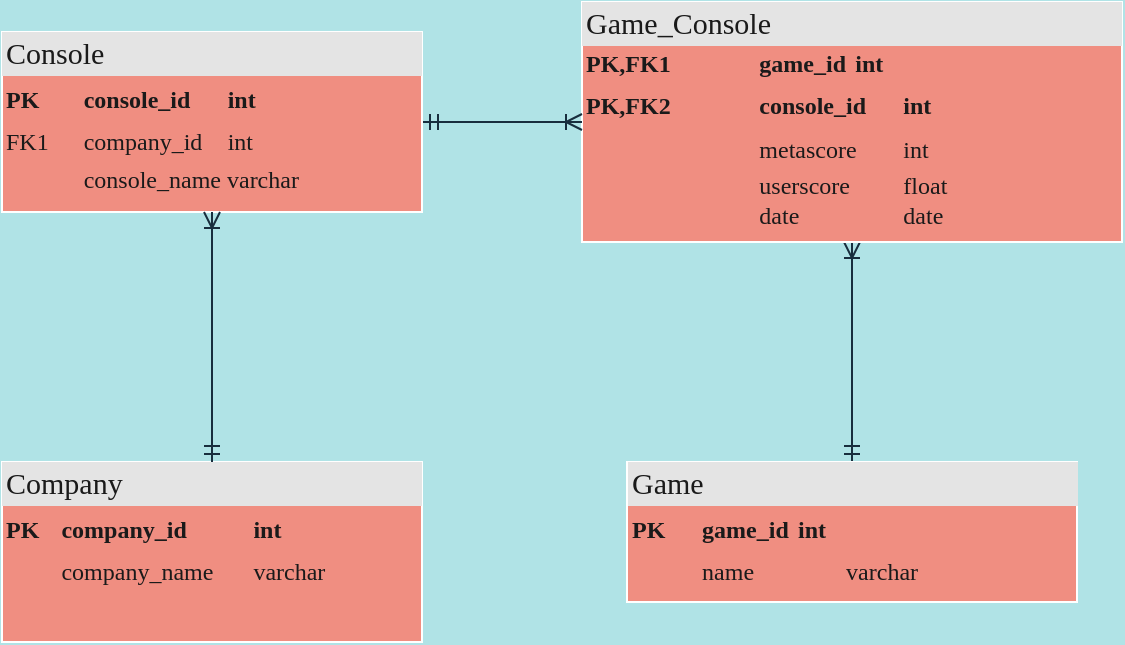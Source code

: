 <mxfile version="16.2.4" type="device"><diagram name="Page-1" id="2ca16b54-16f6-2749-3443-fa8db7711227"><mxGraphModel dx="2062" dy="1108" grid="1" gridSize="10" guides="1" tooltips="1" connect="1" arrows="1" fold="1" page="1" pageScale="1" pageWidth="1100" pageHeight="850" background="#B0E3E6" math="0" shadow="0"><root><mxCell id="0"/><mxCell id="1" parent="0"/><mxCell id="2ed32ef02a7f4228-1" value="&lt;div style=&quot;box-sizing: border-box ; width: 100% ; background: rgb(228 , 228 , 228) none repeat scroll 0% 0% ; padding: 2px ; font-size: 15px&quot;&gt;Company&lt;/div&gt;&lt;table style=&quot;width: 100% ; font-size: 1em&quot; cellspacing=&quot;0&quot; cellpadding=&quot;2&quot;&gt;&lt;tbody&gt;&lt;tr style=&quot;line-height: 1.7&quot;&gt;&lt;td&gt;&lt;b&gt;PK&lt;/b&gt;&lt;/td&gt;&lt;td&gt;&lt;b&gt;company_id&lt;span style=&quot;white-space: pre&quot;&gt;&#9;&lt;span style=&quot;white-space: pre&quot;&gt;&#9;&lt;/span&gt;&lt;/span&gt;int&lt;/b&gt;&lt;/td&gt;&lt;/tr&gt;&lt;tr&gt;&lt;td&gt;&lt;br&gt;&lt;/td&gt;&lt;td&gt;company_name&lt;span style=&quot;white-space: pre&quot;&gt;&#9;&lt;/span&gt;varchar&lt;/td&gt;&lt;/tr&gt;&lt;tr&gt;&lt;td&gt;&lt;br&gt;&lt;/td&gt;&lt;td&gt;&lt;br&gt;&lt;/td&gt;&lt;/tr&gt;&lt;/tbody&gt;&lt;/table&gt;" style="verticalAlign=top;align=left;overflow=fill;html=1;rounded=0;shadow=0;comic=0;labelBackgroundColor=none;strokeWidth=1;fontFamily=Verdana;fontSize=12;strokeColor=#FFFFFF;glass=0;sketch=0;fillColor=#F08E81;fontColor=#1A1A1A;" parent="1" vertex="1"><mxGeometry x="240" y="460" width="210" height="90" as="geometry"/></mxCell><mxCell id="2ed32ef02a7f4228-16" style="edgeStyle=orthogonalEdgeStyle;html=1;labelBackgroundColor=none;startArrow=ERmandOne;endArrow=ERoneToMany;fontFamily=Verdana;fontSize=12;align=left;strokeColor=#182E3E;fontColor=#1A1A1A;" parent="1" source="2ed32ef02a7f4228-3" target="2ed32ef02a7f4228-4" edge="1"><mxGeometry relative="1" as="geometry"/></mxCell><mxCell id="2ed32ef02a7f4228-3" value="&lt;div style=&quot;box-sizing: border-box ; width: 100% ; background: #e4e4e4 ; padding: 2px&quot;&gt;&lt;font style=&quot;font-size: 15px&quot;&gt;Game&lt;/font&gt;&lt;/div&gt;&lt;table style=&quot;width: 100% ; font-size: 1em&quot; cellspacing=&quot;0&quot; cellpadding=&quot;2&quot;&gt;&lt;tbody&gt;&lt;tr style=&quot;line-height: 1.7&quot;&gt;&lt;td&gt;&lt;b&gt;PK&lt;/b&gt;&lt;/td&gt;&lt;td&gt;&lt;b&gt;game_id &lt;span style=&quot;white-space: pre&quot;&gt;&#9;&lt;/span&gt;int&lt;br&gt;&lt;/b&gt;&lt;/td&gt;&lt;/tr&gt;&lt;tr&gt;&lt;td&gt;&lt;br&gt;&lt;/td&gt;&lt;td&gt;name&lt;span style=&quot;white-space: pre&quot;&gt;&#9;&lt;span style=&quot;white-space: pre&quot;&gt;&#9;&lt;/span&gt;varchar&lt;/span&gt;&lt;br&gt;&lt;/td&gt;&lt;/tr&gt;&lt;tr&gt;&lt;td&gt;&lt;br&gt;&lt;/td&gt;&lt;td&gt;&lt;br&gt;&lt;/td&gt;&lt;/tr&gt;&lt;tr&gt;&lt;td&gt;&lt;br&gt;&lt;/td&gt;&lt;td&gt;&lt;br&gt;&lt;/td&gt;&lt;/tr&gt;&lt;/tbody&gt;&lt;/table&gt;" style="verticalAlign=top;align=left;overflow=fill;html=1;rounded=0;shadow=0;comic=0;labelBackgroundColor=none;strokeWidth=1;fontFamily=Verdana;fontSize=12;fillColor=#F08E81;strokeColor=#FFFFFF;fontColor=#1A1A1A;" parent="1" vertex="1"><mxGeometry x="552.5" y="460" width="225" height="70" as="geometry"/></mxCell><mxCell id="2ed32ef02a7f4228-4" value="&lt;div style=&quot;box-sizing: border-box ; width: 100% ; background: rgb(228 , 228 , 228) none repeat scroll 0% 0% ; padding: 2px ; font-size: 15px&quot;&gt;Game_Console&lt;/div&gt;&lt;table style=&quot;width: 100% ; font-size: 1em&quot; cellspacing=&quot;0&quot; cellpadding=&quot;2&quot;&gt;&lt;tbody&gt;&lt;tr&gt;&lt;td&gt;&lt;b&gt;PK,FK1&lt;/b&gt;&lt;/td&gt;&lt;td&gt;&lt;b&gt;game_id&lt;span&gt;&#9;&lt;span style=&quot;white-space: pre&quot;&gt;&#9;&lt;/span&gt;&lt;span&gt;&lt;/span&gt;&lt;/span&gt;int&lt;br&gt;&lt;/b&gt;&lt;/td&gt;&lt;/tr&gt;&lt;tr style=&quot;line-height: 1.7&quot;&gt;&lt;td&gt;&lt;b&gt;PK,FK2&lt;/b&gt;&lt;/td&gt;&lt;td&gt;&lt;b&gt;console_id&lt;span&gt;&#9;&lt;/span&gt;&lt;span&gt;&#9;&lt;/span&gt;&lt;span style=&quot;white-space: pre&quot;&gt;&#9;&lt;/span&gt;int&lt;/b&gt;&lt;/td&gt;&lt;/tr&gt;&lt;tr&gt;&lt;td&gt;&lt;br&gt;&lt;/td&gt;&lt;td&gt;metascore&lt;span&gt;&#9;&lt;span style=&quot;white-space: pre&quot;&gt;&#9;&lt;/span&gt;&lt;/span&gt;&lt;span&gt;int&lt;/span&gt;&lt;/td&gt;&lt;/tr&gt;&lt;tr&gt;&lt;td&gt;&lt;br&gt;&lt;/td&gt;&lt;td&gt;userscore&lt;span&gt;&#9;&lt;span style=&quot;white-space: pre&quot;&gt;&#9;&lt;/span&gt;float&lt;/span&gt;&lt;br&gt;date &lt;span&gt;&#9;&lt;/span&gt;&lt;span&gt;&#9;&lt;/span&gt;&lt;span&gt;&#9;&lt;/span&gt;&lt;span style=&quot;white-space: pre&quot;&gt;&#9;&lt;/span&gt;&lt;span style=&quot;white-space: pre&quot;&gt;&#9;&lt;/span&gt;date&lt;br&gt;&lt;/td&gt;&lt;/tr&gt;&lt;/tbody&gt;&lt;/table&gt;" style="verticalAlign=top;align=left;overflow=fill;html=1;rounded=0;shadow=0;comic=0;labelBackgroundColor=none;strokeWidth=1;fontFamily=Verdana;fontSize=12;fillColor=#F08E81;strokeColor=#FFFFFF;fontColor=#1A1A1A;" parent="1" vertex="1"><mxGeometry x="530" y="230" width="270" height="120" as="geometry"/></mxCell><mxCell id="2ed32ef02a7f4228-15" style="edgeStyle=orthogonalEdgeStyle;html=1;entryX=0;entryY=0.5;labelBackgroundColor=none;startArrow=ERmandOne;endArrow=ERoneToMany;fontFamily=Verdana;fontSize=12;align=left;entryDx=0;entryDy=0;strokeColor=#182E3E;fontColor=#1A1A1A;" parent="1" source="2ed32ef02a7f4228-5" target="2ed32ef02a7f4228-4" edge="1"><mxGeometry relative="1" as="geometry"/></mxCell><mxCell id="2ed32ef02a7f4228-5" value="&lt;div style=&quot;box-sizing: border-box ; width: 100% ; background: #e4e4e4 ; padding: 2px&quot;&gt;&lt;font style=&quot;font-size: 15px&quot;&gt;Console&lt;/font&gt;&lt;/div&gt;&lt;table style=&quot;width: 100% ; font-size: 1em&quot; cellspacing=&quot;0&quot; cellpadding=&quot;2&quot;&gt;&lt;tbody&gt;&lt;tr style=&quot;line-height: 1.7&quot;&gt;&lt;td&gt;&lt;b&gt;PK&lt;/b&gt;&lt;/td&gt;&lt;td&gt;&lt;b&gt;console_id&lt;span style=&quot;white-space: pre&quot;&gt;&#9;&lt;/span&gt;int&lt;/b&gt;&lt;/td&gt;&lt;/tr&gt;&lt;tr&gt;&lt;td&gt;FK1&lt;/td&gt;&lt;td&gt;company_id&lt;span style=&quot;white-space: pre&quot;&gt;&#9;&lt;/span&gt;int&lt;/td&gt;&lt;/tr&gt;&lt;tr&gt;&lt;td&gt;&lt;br&gt;&lt;/td&gt;&lt;td&gt;console_name varchar&lt;br&gt;&lt;/td&gt;&lt;/tr&gt;&lt;/tbody&gt;&lt;/table&gt;" style="verticalAlign=top;align=left;overflow=fill;html=1;rounded=0;shadow=0;comic=0;labelBackgroundColor=none;strokeWidth=1;fontFamily=Verdana;fontSize=12;fillColor=#F08E81;strokeColor=#FFFFFF;fontColor=#1A1A1A;" parent="1" vertex="1"><mxGeometry x="240" y="245" width="210" height="90" as="geometry"/></mxCell><mxCell id="2ed32ef02a7f4228-13" value="" style="edgeStyle=orthogonalEdgeStyle;html=1;endArrow=ERoneToMany;startArrow=ERmandOne;labelBackgroundColor=none;fontFamily=Verdana;fontSize=12;align=left;exitX=0.5;exitY=0;entryX=0.5;entryY=1;entryDx=0;entryDy=0;exitDx=0;exitDy=0;strokeColor=#182E3E;fontColor=#1A1A1A;" parent="1" source="2ed32ef02a7f4228-1" target="2ed32ef02a7f4228-5" edge="1"><mxGeometry width="100" height="100" relative="1" as="geometry"><mxPoint x="520" y="560" as="sourcePoint"/><mxPoint x="620" y="460" as="targetPoint"/><Array as="points"><mxPoint x="345" y="460"/><mxPoint x="345" y="340"/></Array></mxGeometry></mxCell></root></mxGraphModel></diagram></mxfile>